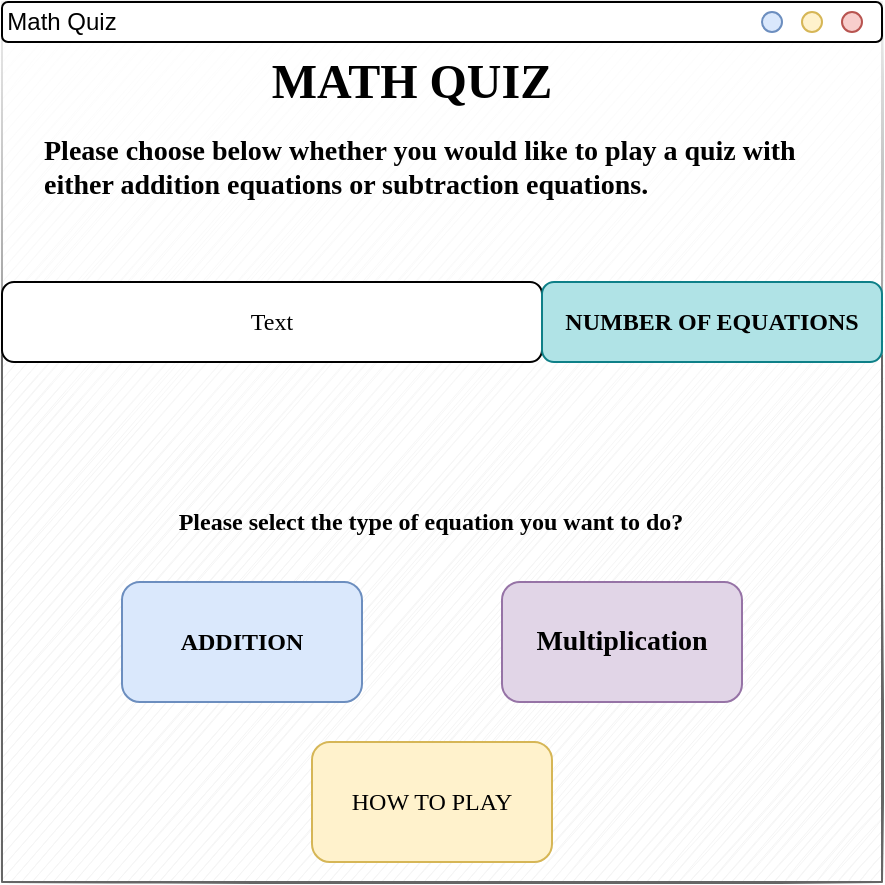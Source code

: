 <mxfile version="13.3.5" type="device"><diagram id="xu1c-AefghNjwq_ExL5C" name="Page-1"><mxGraphModel dx="1422" dy="794" grid="1" gridSize="10" guides="1" tooltips="1" connect="1" arrows="1" fold="1" page="1" pageScale="1" pageWidth="850" pageHeight="1100" math="0" shadow="0"><root><mxCell id="0"/><mxCell id="1" parent="0"/><mxCell id="FC4Ze7CagilraMqae_Bm-1" value="" style="whiteSpace=wrap;html=1;aspect=fixed;rounded=0;glass=1;shadow=0;sketch=1;fillColor=#f5f5f5;strokeColor=#666666;fontColor=#333333;" parent="1" vertex="1"><mxGeometry x="200" y="180" width="440" height="440" as="geometry"/></mxCell><mxCell id="FC4Ze7CagilraMqae_Bm-2" value="" style="rounded=1;whiteSpace=wrap;html=1;glass=0;" parent="1" vertex="1"><mxGeometry x="200" y="180" width="440" height="20" as="geometry"/></mxCell><mxCell id="FC4Ze7CagilraMqae_Bm-3" value="" style="ellipse;whiteSpace=wrap;html=1;aspect=fixed;fillColor=#f8cecc;strokeColor=#b85450;" parent="1" vertex="1"><mxGeometry x="620" y="185" width="10" height="10" as="geometry"/></mxCell><mxCell id="FC4Ze7CagilraMqae_Bm-4" value="" style="ellipse;whiteSpace=wrap;html=1;aspect=fixed;fillColor=#fff2cc;strokeColor=#d6b656;" parent="1" vertex="1"><mxGeometry x="600" y="185" width="10" height="10" as="geometry"/></mxCell><mxCell id="FC4Ze7CagilraMqae_Bm-5" value="" style="ellipse;whiteSpace=wrap;html=1;aspect=fixed;fillColor=#dae8fc;strokeColor=#6c8ebf;" parent="1" vertex="1"><mxGeometry x="580" y="185" width="10" height="10" as="geometry"/></mxCell><mxCell id="FC4Ze7CagilraMqae_Bm-9" value="Math Quiz" style="text;html=1;strokeColor=none;fillColor=none;align=center;verticalAlign=middle;whiteSpace=wrap;rounded=0;" parent="1" vertex="1"><mxGeometry x="200" y="180" width="60" height="20" as="geometry"/></mxCell><mxCell id="FC4Ze7CagilraMqae_Bm-21" value="ADDITION" style="text;html=1;strokeColor=#6c8ebf;fillColor=#dae8fc;align=center;verticalAlign=middle;whiteSpace=wrap;rounded=1;shadow=0;glass=0;labelPosition=center;verticalLabelPosition=middle;fontStyle=1;fontFamily=Georgia;" parent="1" vertex="1"><mxGeometry x="260" y="470" width="120" height="60" as="geometry"/></mxCell><mxCell id="FC4Ze7CagilraMqae_Bm-22" value="Multiplication" style="text;html=1;strokeColor=#9673a6;fillColor=#e1d5e7;align=center;verticalAlign=middle;whiteSpace=wrap;rounded=1;shadow=0;glass=0;fontFamily=Georgia;fontStyle=1;fontSize=14;" parent="1" vertex="1"><mxGeometry x="450" y="470" width="120" height="60" as="geometry"/></mxCell><mxCell id="FC4Ze7CagilraMqae_Bm-24" value="HOW TO PLAY" style="text;html=1;strokeColor=#d6b656;fillColor=#fff2cc;align=center;verticalAlign=middle;whiteSpace=wrap;rounded=1;shadow=0;glass=0;fontFamily=Georgia;" parent="1" vertex="1"><mxGeometry x="355" y="550" width="120" height="60" as="geometry"/></mxCell><mxCell id="FC4Ze7CagilraMqae_Bm-28" value="&lt;h1&gt;MATH QUIZ&lt;/h1&gt;" style="text;html=1;align=center;verticalAlign=middle;whiteSpace=wrap;rounded=1;shadow=0;glass=1;fontFamily=Georgia;labelBackgroundColor=none;fontStyle=0;" parent="1" vertex="1"><mxGeometry x="320" y="180" width="170" height="80" as="geometry"/></mxCell><mxCell id="FC4Ze7CagilraMqae_Bm-32" value="Please choose below whether you would like to play a quiz with either addition equations or subtraction equations." style="text;html=1;strokeColor=none;fillColor=none;align=left;verticalAlign=top;whiteSpace=wrap;rounded=0;shadow=0;glass=0;labelBackgroundColor=none;fontFamily=Georgia;labelPosition=center;verticalLabelPosition=middle;horizontal=1;fontStyle=1;fontSize=14;" parent="1" vertex="1"><mxGeometry x="219" y="240" width="410" height="60" as="geometry"/></mxCell><mxCell id="mHLyYjYIynfwOGGvb4ds-2" value="Please select the type of equation you want to do?" style="text;html=1;strokeColor=none;fillColor=none;align=center;verticalAlign=middle;whiteSpace=wrap;rounded=0;fontStyle=1;fontFamily=Georgia;" parent="1" vertex="1"><mxGeometry x="219" y="420" width="391" height="40" as="geometry"/></mxCell><mxCell id="mHLyYjYIynfwOGGvb4ds-4" value="" style="rounded=1;whiteSpace=wrap;html=1;fontFamily=Georgia;align=center;" parent="1" vertex="1"><mxGeometry x="200" y="320" width="270" height="40" as="geometry"/></mxCell><mxCell id="zXRr8TZ1S9iu4jk2O8Af-2" value="Text" style="text;html=1;strokeColor=none;fillColor=none;align=center;verticalAlign=middle;whiteSpace=wrap;rounded=0;fontFamily=Georgia;" parent="1" vertex="1"><mxGeometry x="200" y="320" width="270" height="40" as="geometry"/></mxCell><mxCell id="zXRr8TZ1S9iu4jk2O8Af-6" value="" style="rounded=1;whiteSpace=wrap;html=1;fontFamily=Georgia;align=center;fillColor=#b0e3e6;strokeColor=#0e8088;" parent="1" vertex="1"><mxGeometry x="470" y="320" width="170" height="40" as="geometry"/></mxCell><mxCell id="zXRr8TZ1S9iu4jk2O8Af-7" value="&lt;div style=&quot;&quot;&gt;&lt;span&gt;NUMBER OF EQUATIONS&lt;/span&gt;&lt;/div&gt;" style="text;html=1;strokeColor=none;fillColor=none;align=center;verticalAlign=middle;whiteSpace=wrap;rounded=0;fontFamily=Georgia;fontStyle=1" parent="1" vertex="1"><mxGeometry x="470" y="320" width="170" height="40" as="geometry"/></mxCell></root></mxGraphModel></diagram></mxfile>